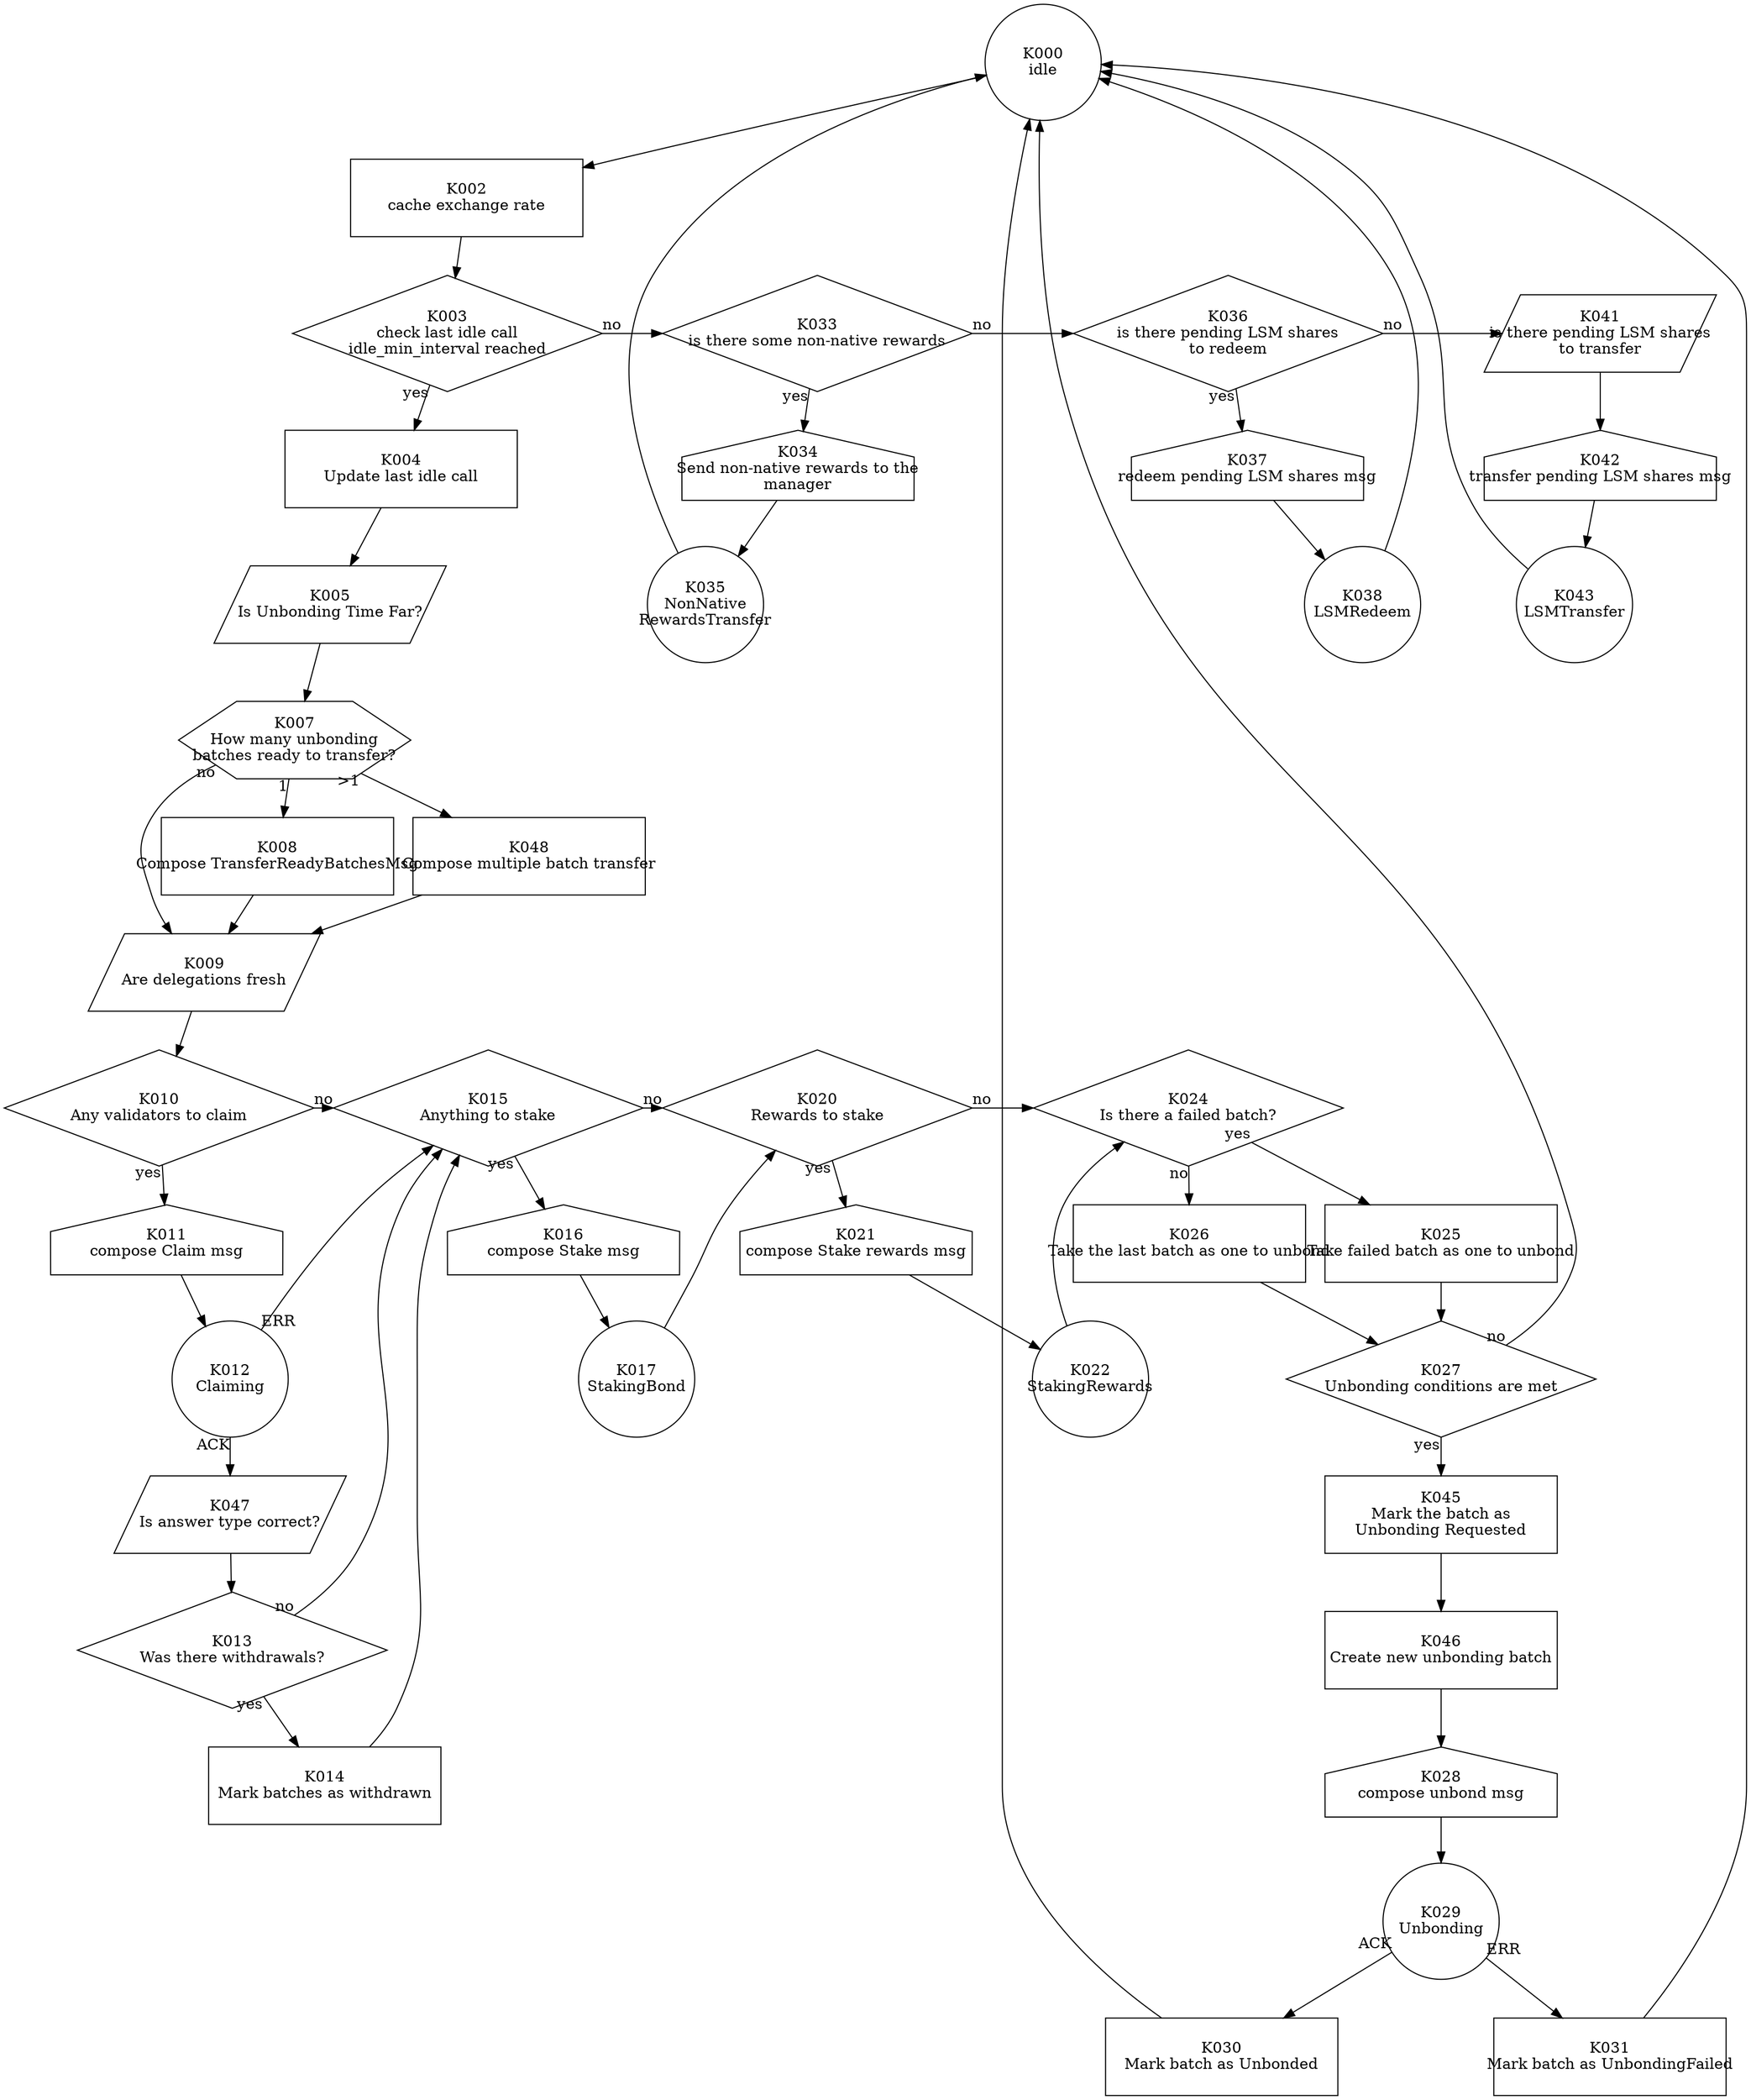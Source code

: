digraph G {
    layout=dot;
    rankdir=TB;

    {
        rank=same;
        K000 [
            label = "K000\nidle",
            shape=circle, fixedsize=true, width=1.5, height=1.5
        ];
    }

    {
        rank=same;
        K002 [
            label = "K002\ncache exchange rate",
            shape=box, fixedsize=true, width=3, height=1
        ];
    }

    {
        rank=same;
        K003 [
            label = "K003\ncheck last idle call\nidle_min_interval reached",
            shape=diamond, fixedsize=true, width=4, height=1.5
        ];
        K033 [
            label = "K033\nis there some non-native rewards",
            shape=diamond, fixedsize=true, width=4, height=1.5
        ];
        K036 [
            label = "K036\nis there pending LSM shares\nto redeem",
            shape=diamond, fixedsize=true, width=4, height=1.5
        ];
        K041 [
            label = "K041\nis there pending LSM shares\nto transfer",
            shape=polygon, sides=4, skew=.4, fixedsize=true, width=3, height=1
        ];
    }

    {
        rank=same;
        K004 [
            label = "K004\nUpdate last idle call",
            shape=box, fixedsize=true, width=3, height=1
        ];
        K034 [
            label = "K034\nSend non-native rewards to the\nmanager",
            shape=house, fixedsize=true, width=3, height=1
        ];
        K037 [
            label = "K037\nredeem pending LSM shares msg",
            shape=house, fixedsize=true, width=3, height=1
        ];
        K042 [
            label = "K042\ntransfer pending LSM shares msg",
            shape=house, fixedsize=true, width=3, height=1
        ];
    }

    {
        rank=same;
        K005 [
            label = "K005\nIs Unbonding Time Far?",
            shape=polygon, sides=4, skew=.4, fixedsize=true, width=3, height=1
        ];
        K035 [
            label = "K035\nNonNative\nRewardsTransfer",
            shape=circle, fixedsize=true, width=1.5, height=1.5
        ];
        K038 [
            label = "K038\nLSMRedeem",
            shape=circle, fixedsize=true, width=1.5, height=1.5
        ];
        K043 [
            label = "K043\nLSMTransfer",
            shape=circle, fixedsize=true, width=1.5, height=1.5
        ];
    }

    {
        rank=same;
        K007 [
            label = "K007\nHow many unbonding\nbatches ready to transfer?",
            shape=hexagon, fixedsize=true, width=3, height=1
        ];
    }

    {
        rank=same;
        K008 [
            label = "K008\nCompose TransferReadyBatchesMsg",
            shape=box, fixedsize=true, width=3, height=1
        ];
        K048 [
            label = "K048\nCompose multiple batch transfer",
            shape=box, fixedsize=true, width=3, height=1
        ];
    }

    {
        rank=same;
        K009 [
            label = "K009\nAre delegations fresh",
            shape=polygon, sides=4, skew=.4, fixedsize=true, width=3, height=1
        ];
    }

    {
        rank=same;
        K010 [
            label = "K010\nAny validators to claim",
            shape=diamond, fixedsize=true, width=4, height=1.5
        ];
        K015 [
            label = "K015\nAnything to stake",
            shape=diamond, fixedsize=true, width=4, height=1.5
        ];
        K020 [
            label = "K020\nRewards to stake",
            shape=diamond, fixedsize=true, width=4, height=1.5
        ];
        K024 [
            label = "K024\nIs there a failed batch?",
            shape=diamond, fixedsize=true, width=4, height=1.5
        ];
    }

    {
        rank=same;
        K011 [
            label = "K011\ncompose Claim msg",
            shape=house, fixedsize=true, width=3, height=1
        ];
        K016 [
            label = "K016\ncompose Stake msg",
            shape=house, fixedsize=true, width=3, height=1
        ];
        K021 [
            label = "K021\ncompose Stake rewards msg",
            shape=house, fixedsize=true, width=3, height=1
        ];
        K025 [
            label = "K025\nTake failed batch as one to unbond",
            shape=box, fixedsize=true, width=3, height=1
        ];
        K026 [
            label = "K026\nTake the last batch as one to unbond",
            shape=box, fixedsize=true, width=3, height=1
        ];
    }

    {
        rank=same;
        K012 [
            label = "K012\nClaiming",
            shape=circle, fixedsize=true, width=1.5, height=1.5
        ];
        K017 [
            label = "K017\nStakingBond",
            shape=circle, fixedsize=true, width=1.5, height=1.5
        ];
        K022 [
            label = "K022\nStakingRewards",
            shape=circle, fixedsize=true, width=1.5, height=1.5
        ];
        K027 [
            label = "K027\nUnbonding conditions are met",
            shape=diamond, fixedsize=true, width=4, height=1.5
        ];
    }

    {
        rank=same;
        K047 [
            label = "K047\nIs answer type correct?",
            shape=polygon, sides=4, skew=.4, fixedsize=true, width=3, height=1
        ];
        K045 [
            label = "K045\nMark the batch as\nUnbonding Requested",
            shape=box, fixedsize=true, width=3, height=1
        ];
    }

    {
        rank=same;
        K013 [
            label = "K013\nWas there withdrawals?",
            shape=diamond, fixedsize=true, width=4, height=1.5
        ];
        K046 [
            label = "K046\nCreate new unbonding batch",
            shape=box, fixedsize=true, width=3, height=1
        ];
    }

    {
        rank=same;
        K014 [
            label = "K014\nMark batches as withdrawn",
            shape=box, fixedsize=true, width=3, height=1
        ];
        K028 [
            label = "K028\ncompose unbond msg",
            shape=house, fixedsize=true, width=3, height=1
        ];
    }

    {
        rank=same;
        K029 [
            label = "K029\nUnbonding",
            shape=circle, fixedsize=true, width=1.5, height=1.5
        ];
    }

    {
        rank=same;
        K030 [
            label = "K030\nMark batch as Unbonded",
            shape=box, fixedsize=true, width=3, height=1
        ];
        K031 [
            label = "K031\nMark batch as UnbondingFailed",
            shape=box, fixedsize=true, width=3, height=1
        ];
    }

    K000 -> K002;
    K002 -> K003;
    K003 -> K033 [taillabel = "no";];
    
    K033 -> K034 [taillabel = "yes";];
    K034 -> K035;
    K033 -> K036 [taillabel = "no";];
    K036 -> K037 [taillabel = "yes";];
    K037 -> K038;
    K036 -> K041 [taillabel = "no";];
    K041 -> K042;
    K042 -> K043;

    K003 -> K004 [taillabel = "yes";];
    K004 -> K005;
    K005 -> K007;

    K007 -> K008 [taillabel = "1";];
    K007 -> K048 [taillabel = ">1";];
    K007 -> K009 [taillabel = "no";];

    K008 -> K009;
    K048 -> K009;
    
    K009 -> K010;
    K010 -> K015 [taillabel = "no";];

    K015 -> K016 [taillabel = "yes";];
    K016 -> K017;

    K015 -> K020 [taillabel = "no";];
    K020 -> K021 [taillabel = "yes";];
    K021 -> K022;

    K020 -> K024 [taillabel = "no";];
    K024 -> K025 [taillabel = "yes";];
    K028 -> K029;

    K024 -> K026 [taillabel = "no";];
    K010 -> K011 [taillabel = "yes";];
    K011 -> K012;

    K038 -> K000;
    K043 -> K000;
    K035 -> K000;

    K013 -> K014 [taillabel = "yes";];
    K013 -> K015 [taillabel = "no";];

    K012 -> K047 [taillabel = "ACK";];
    K012 -> K015 [taillabel = "ERR";];
    K047 -> K013;
    K014 -> K015;

    K017 -> K020;
    K022 -> K024;

    K029 -> K030 [taillabel = "ACK";];
    K029 -> K031 [taillabel = "ERR";];

    K030 -> K000;
    K031 -> K000;
    K025 -> K027;
    K026 -> K027;

    K027 -> K045 [taillabel = "yes";];
    K027 -> K000 [taillabel = "no";];
    K045 -> K046;
    K046 -> K028;
}
